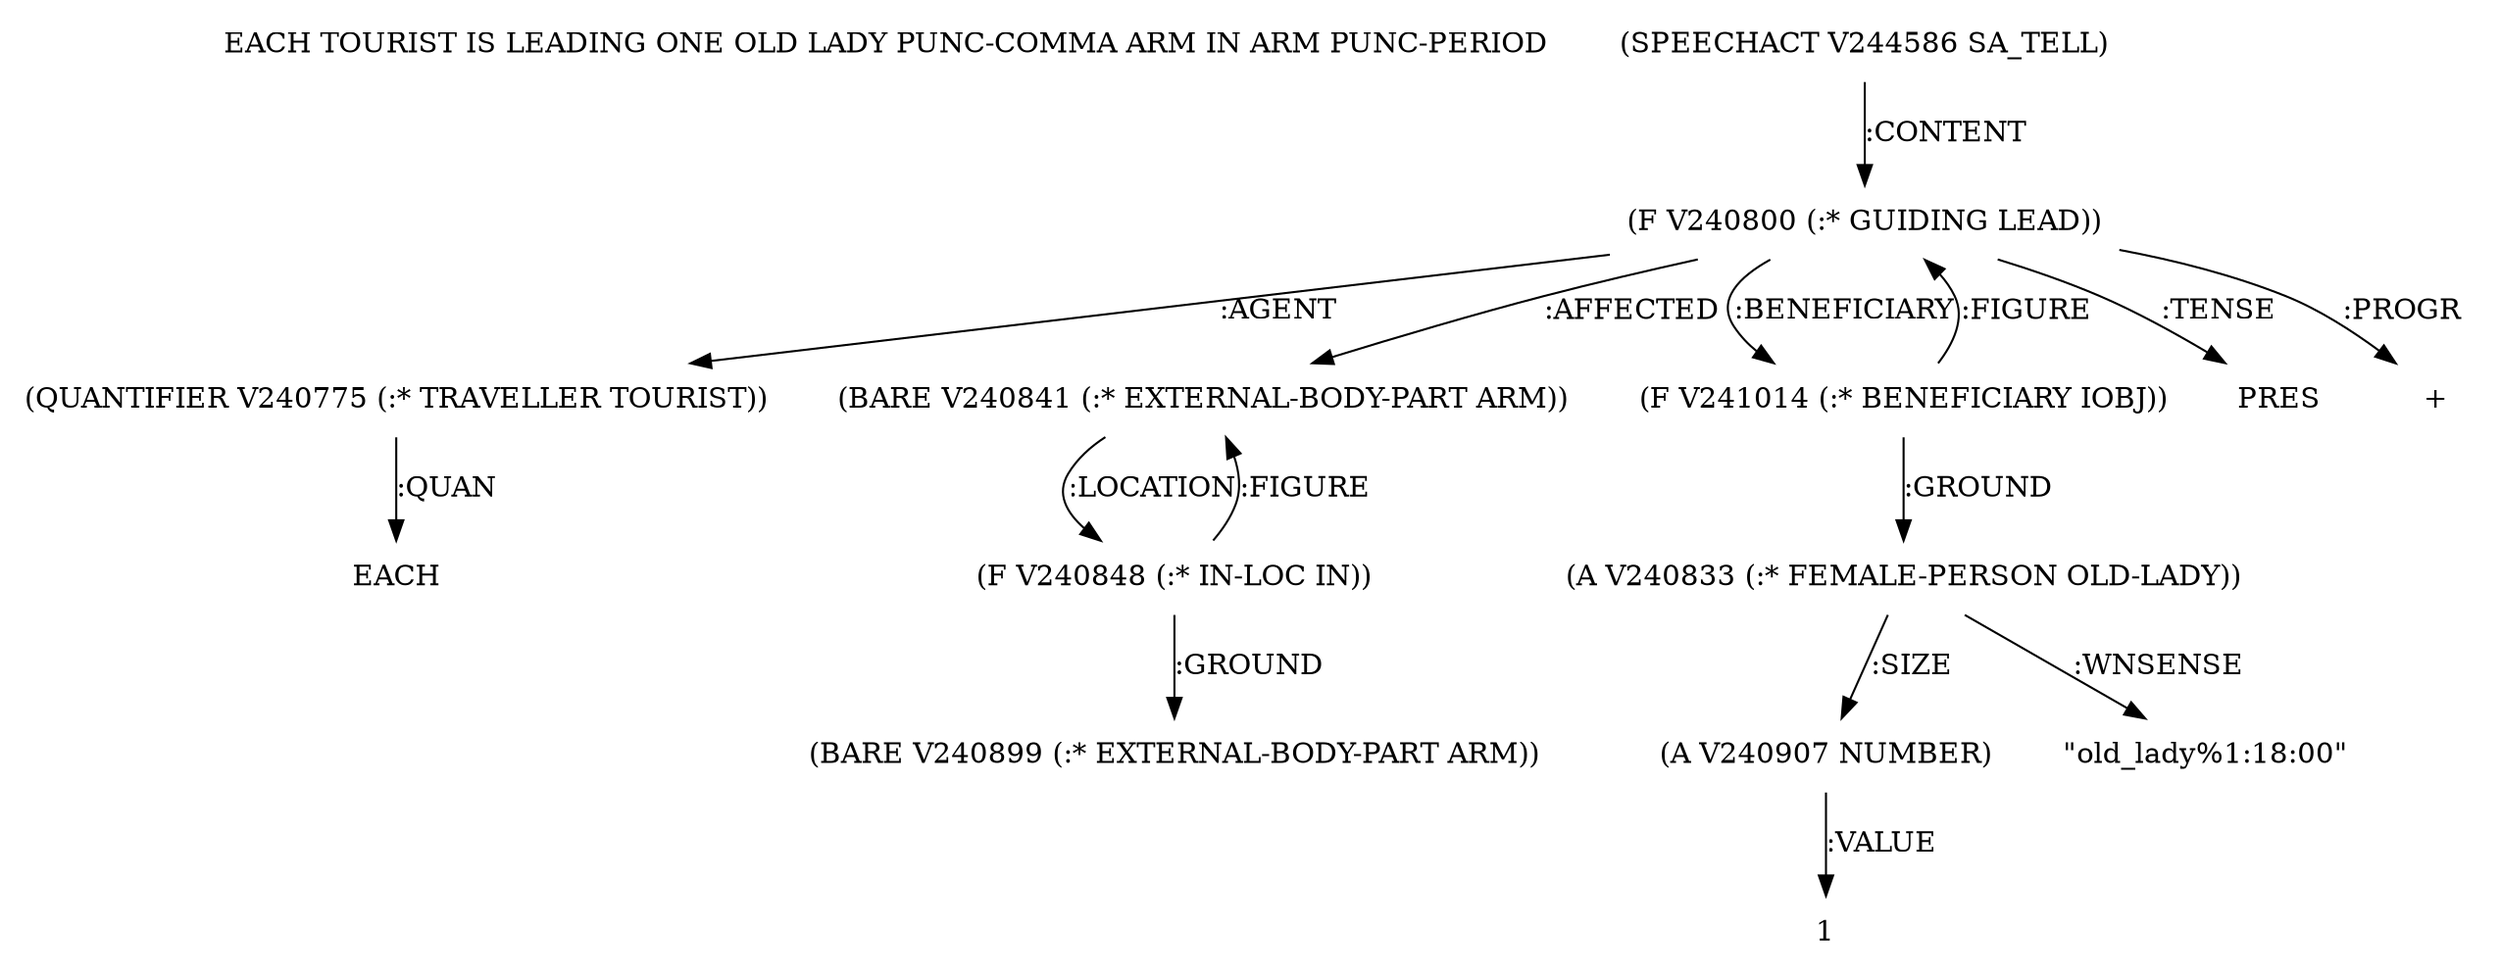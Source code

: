 digraph Terms {
  node [shape=none]
  "EACH TOURIST IS LEADING ONE OLD LADY PUNC-COMMA ARM IN ARM PUNC-PERIOD"
  "V244586" [label="(SPEECHACT V244586 SA_TELL)"]
  "V244586" -> "V240800" [label=":CONTENT"]
  "V240800" [label="(F V240800 (:* GUIDING LEAD))"]
  "V240800" -> "V240775" [label=":AGENT"]
  "V240800" -> "V240841" [label=":AFFECTED"]
  "V240800" -> "V241014" [label=":BENEFICIARY"]
  "V240800" -> "NT248276" [label=":TENSE"]
  "NT248276" [label="PRES"]
  "V240800" -> "NT248277" [label=":PROGR"]
  "NT248277" [label="+"]
  "V241014" [label="(F V241014 (:* BENEFICIARY IOBJ))"]
  "V241014" -> "V240833" [label=":GROUND"]
  "V241014" -> "V240800" [label=":FIGURE"]
  "V240775" [label="(QUANTIFIER V240775 (:* TRAVELLER TOURIST))"]
  "V240775" -> "NT248278" [label=":QUAN"]
  "NT248278" [label="EACH"]
  "V240833" [label="(A V240833 (:* FEMALE-PERSON OLD-LADY))"]
  "V240833" -> "V240907" [label=":SIZE"]
  "V240833" -> "NT248279" [label=":WNSENSE"]
  "NT248279" [label="\"old_lady%1:18:00\""]
  "V240907" [label="(A V240907 NUMBER)"]
  "V240907" -> "NT248280" [label=":VALUE"]
  "NT248280" [label="1"]
  "V240841" [label="(BARE V240841 (:* EXTERNAL-BODY-PART ARM))"]
  "V240841" -> "V240848" [label=":LOCATION"]
  "V240848" [label="(F V240848 (:* IN-LOC IN))"]
  "V240848" -> "V240899" [label=":GROUND"]
  "V240848" -> "V240841" [label=":FIGURE"]
  "V240899" [label="(BARE V240899 (:* EXTERNAL-BODY-PART ARM))"]
}
